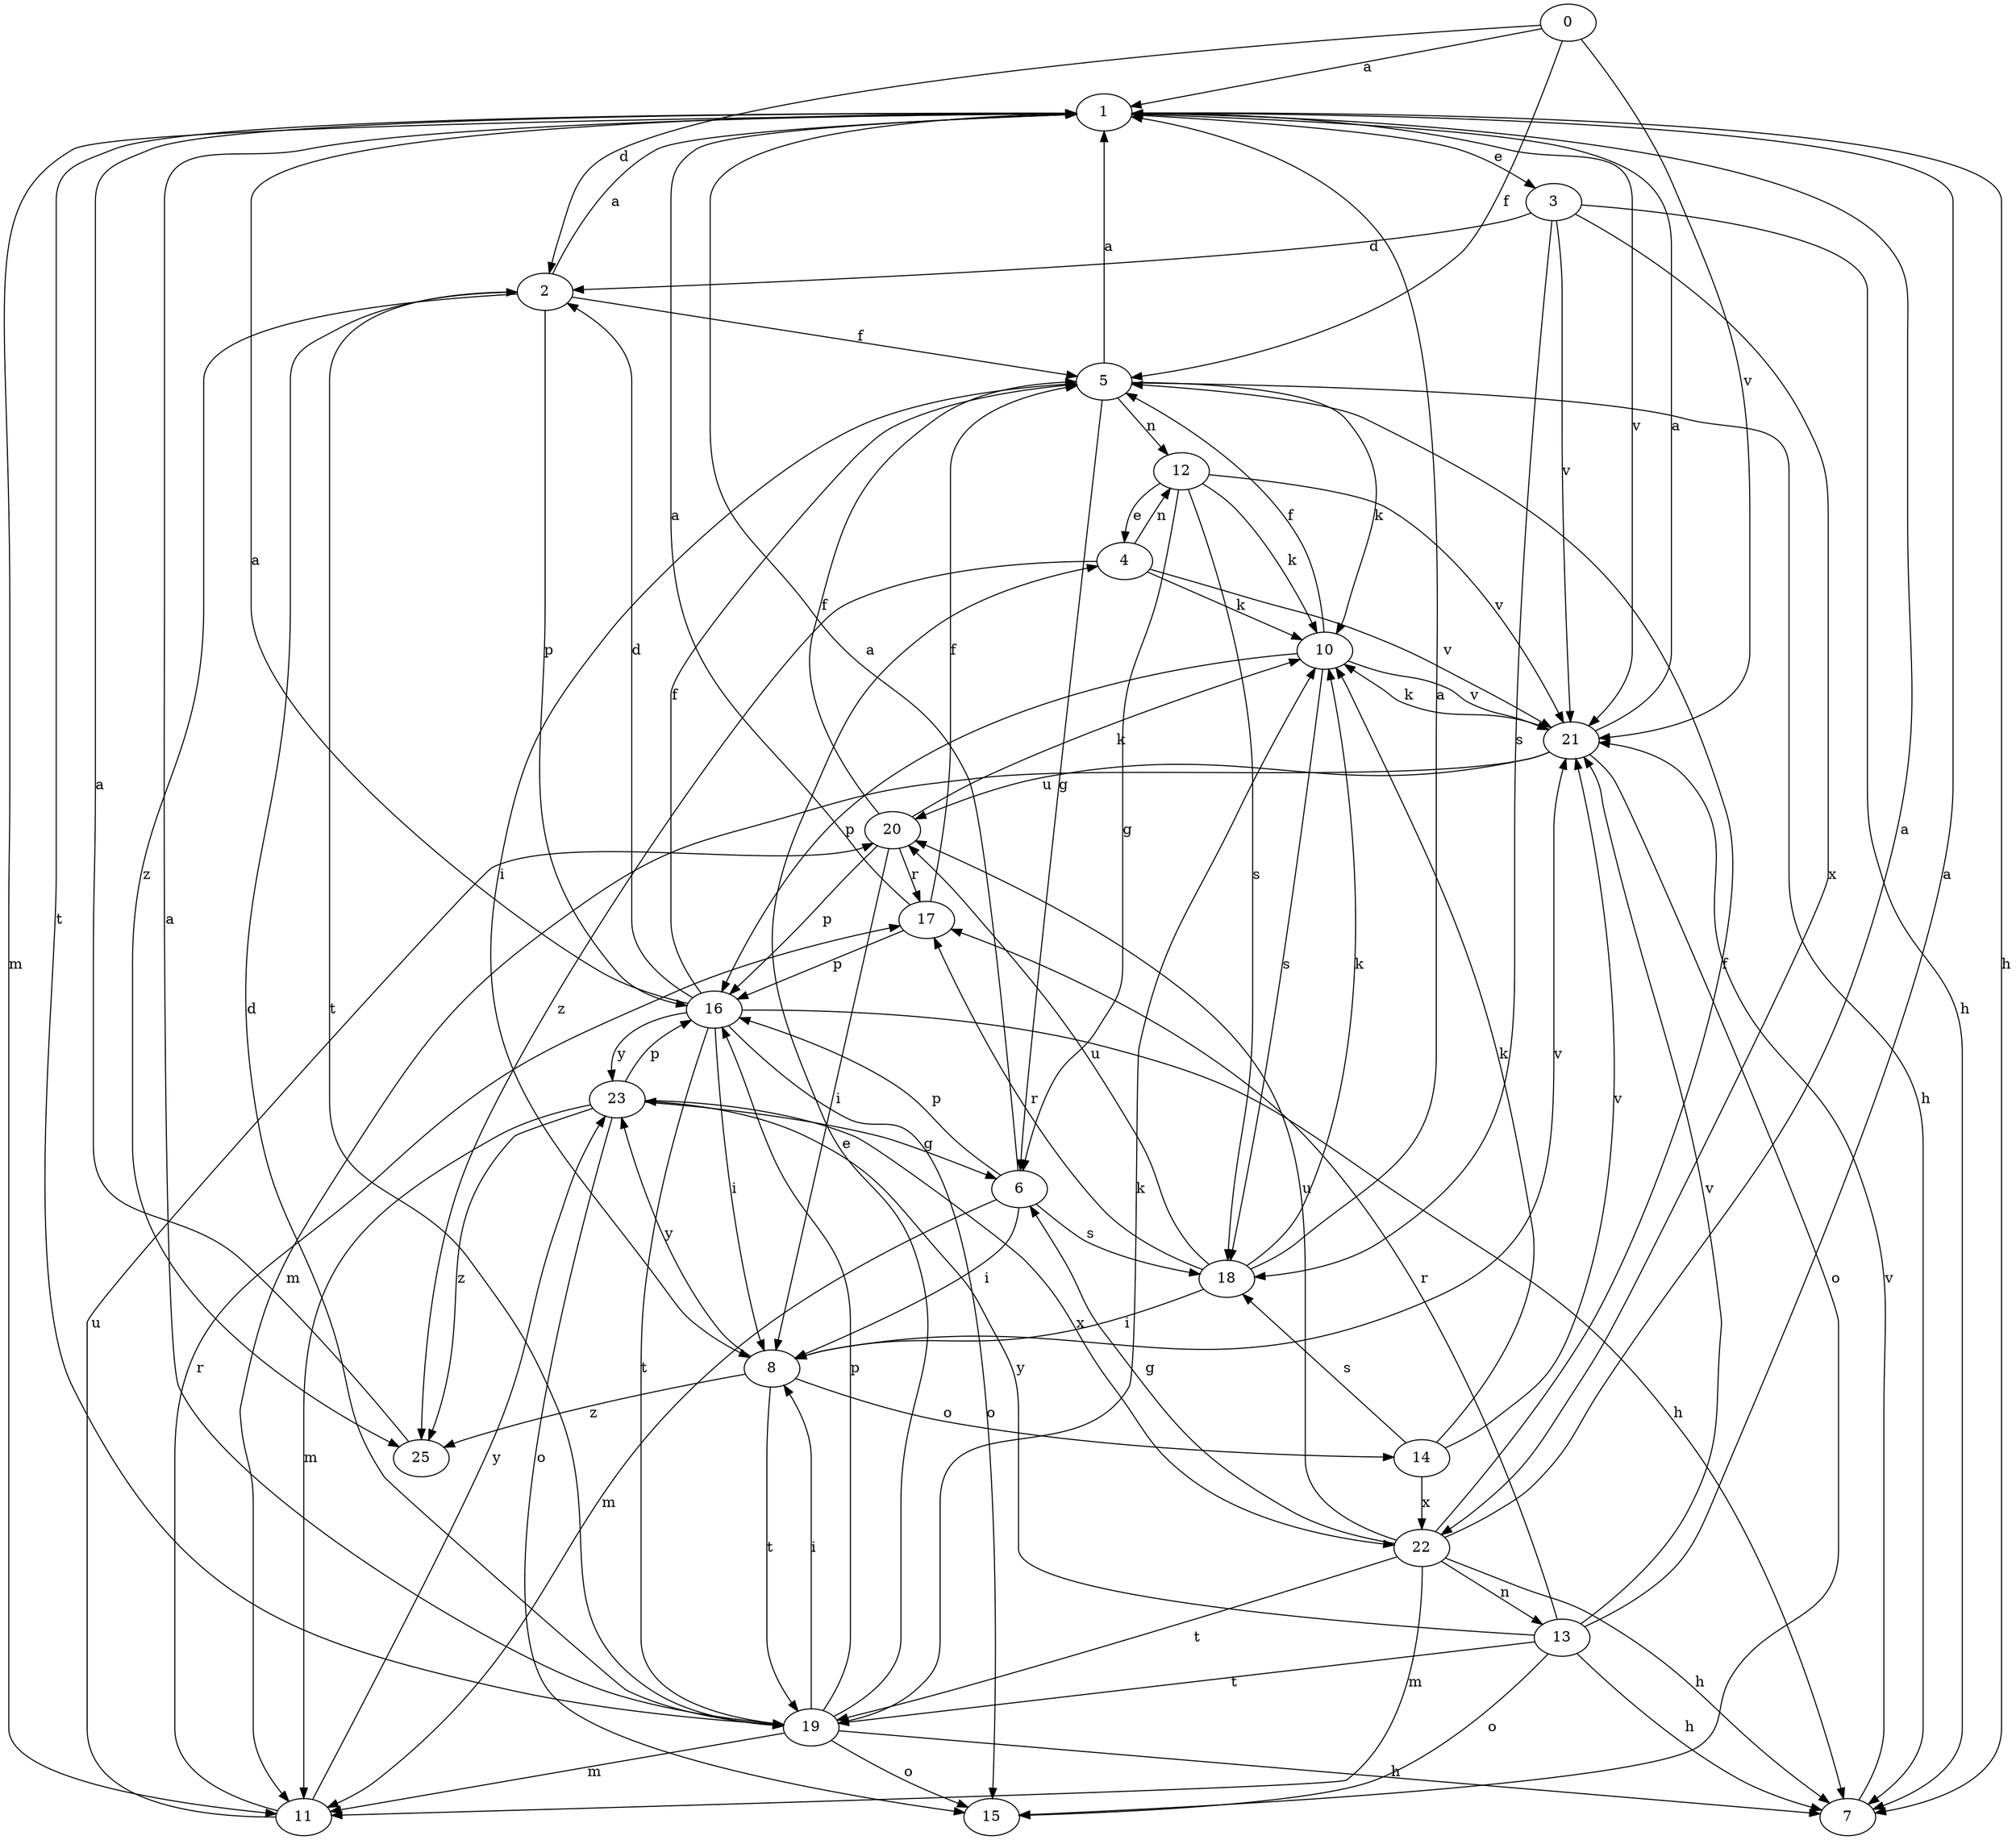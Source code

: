 strict digraph  {
0;
1;
2;
3;
4;
5;
6;
7;
8;
10;
11;
12;
13;
14;
15;
16;
17;
18;
19;
20;
21;
22;
23;
25;
0 -> 1  [label=a];
0 -> 2  [label=d];
0 -> 5  [label=f];
0 -> 21  [label=v];
1 -> 3  [label=e];
1 -> 7  [label=h];
1 -> 11  [label=m];
1 -> 19  [label=t];
1 -> 21  [label=v];
2 -> 1  [label=a];
2 -> 5  [label=f];
2 -> 16  [label=p];
2 -> 19  [label=t];
2 -> 25  [label=z];
3 -> 2  [label=d];
3 -> 7  [label=h];
3 -> 18  [label=s];
3 -> 21  [label=v];
3 -> 22  [label=x];
4 -> 10  [label=k];
4 -> 12  [label=n];
4 -> 21  [label=v];
4 -> 25  [label=z];
5 -> 1  [label=a];
5 -> 6  [label=g];
5 -> 7  [label=h];
5 -> 8  [label=i];
5 -> 10  [label=k];
5 -> 12  [label=n];
6 -> 1  [label=a];
6 -> 8  [label=i];
6 -> 11  [label=m];
6 -> 16  [label=p];
6 -> 18  [label=s];
7 -> 21  [label=v];
8 -> 14  [label=o];
8 -> 19  [label=t];
8 -> 21  [label=v];
8 -> 23  [label=y];
8 -> 25  [label=z];
10 -> 5  [label=f];
10 -> 16  [label=p];
10 -> 18  [label=s];
10 -> 21  [label=v];
11 -> 17  [label=r];
11 -> 20  [label=u];
11 -> 23  [label=y];
12 -> 4  [label=e];
12 -> 6  [label=g];
12 -> 10  [label=k];
12 -> 18  [label=s];
12 -> 21  [label=v];
13 -> 1  [label=a];
13 -> 7  [label=h];
13 -> 15  [label=o];
13 -> 17  [label=r];
13 -> 19  [label=t];
13 -> 21  [label=v];
13 -> 23  [label=y];
14 -> 10  [label=k];
14 -> 18  [label=s];
14 -> 21  [label=v];
14 -> 22  [label=x];
16 -> 1  [label=a];
16 -> 2  [label=d];
16 -> 5  [label=f];
16 -> 7  [label=h];
16 -> 8  [label=i];
16 -> 15  [label=o];
16 -> 19  [label=t];
16 -> 23  [label=y];
17 -> 1  [label=a];
17 -> 5  [label=f];
17 -> 16  [label=p];
18 -> 1  [label=a];
18 -> 8  [label=i];
18 -> 10  [label=k];
18 -> 17  [label=r];
18 -> 20  [label=u];
19 -> 1  [label=a];
19 -> 2  [label=d];
19 -> 4  [label=e];
19 -> 7  [label=h];
19 -> 8  [label=i];
19 -> 10  [label=k];
19 -> 11  [label=m];
19 -> 15  [label=o];
19 -> 16  [label=p];
20 -> 5  [label=f];
20 -> 8  [label=i];
20 -> 10  [label=k];
20 -> 16  [label=p];
20 -> 17  [label=r];
21 -> 1  [label=a];
21 -> 10  [label=k];
21 -> 11  [label=m];
21 -> 15  [label=o];
21 -> 20  [label=u];
22 -> 1  [label=a];
22 -> 5  [label=f];
22 -> 6  [label=g];
22 -> 7  [label=h];
22 -> 11  [label=m];
22 -> 13  [label=n];
22 -> 19  [label=t];
22 -> 20  [label=u];
23 -> 6  [label=g];
23 -> 11  [label=m];
23 -> 15  [label=o];
23 -> 16  [label=p];
23 -> 22  [label=x];
23 -> 25  [label=z];
25 -> 1  [label=a];
}
